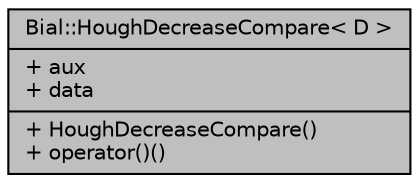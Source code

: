 digraph "Bial::HoughDecreaseCompare&lt; D &gt;"
{
  edge [fontname="Helvetica",fontsize="10",labelfontname="Helvetica",labelfontsize="10"];
  node [fontname="Helvetica",fontsize="10",shape=record];
  Node1 [label="{Bial::HoughDecreaseCompare\< D \>\n|+ aux\l+ data\l|+ HoughDecreaseCompare()\l+ operator()()\l}",height=0.2,width=0.4,color="black", fillcolor="grey75", style="filled", fontcolor="black"];
}
